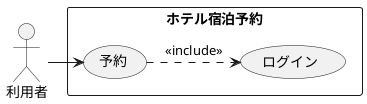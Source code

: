 @startuml ユースケース図
    actor 利用者

    rectangle ホテル宿泊予約 {
        usecase 予約
        usecase ログイン
    }

    利用者 -> 予約
    予約 .> ログイン : << include >>
@enduml